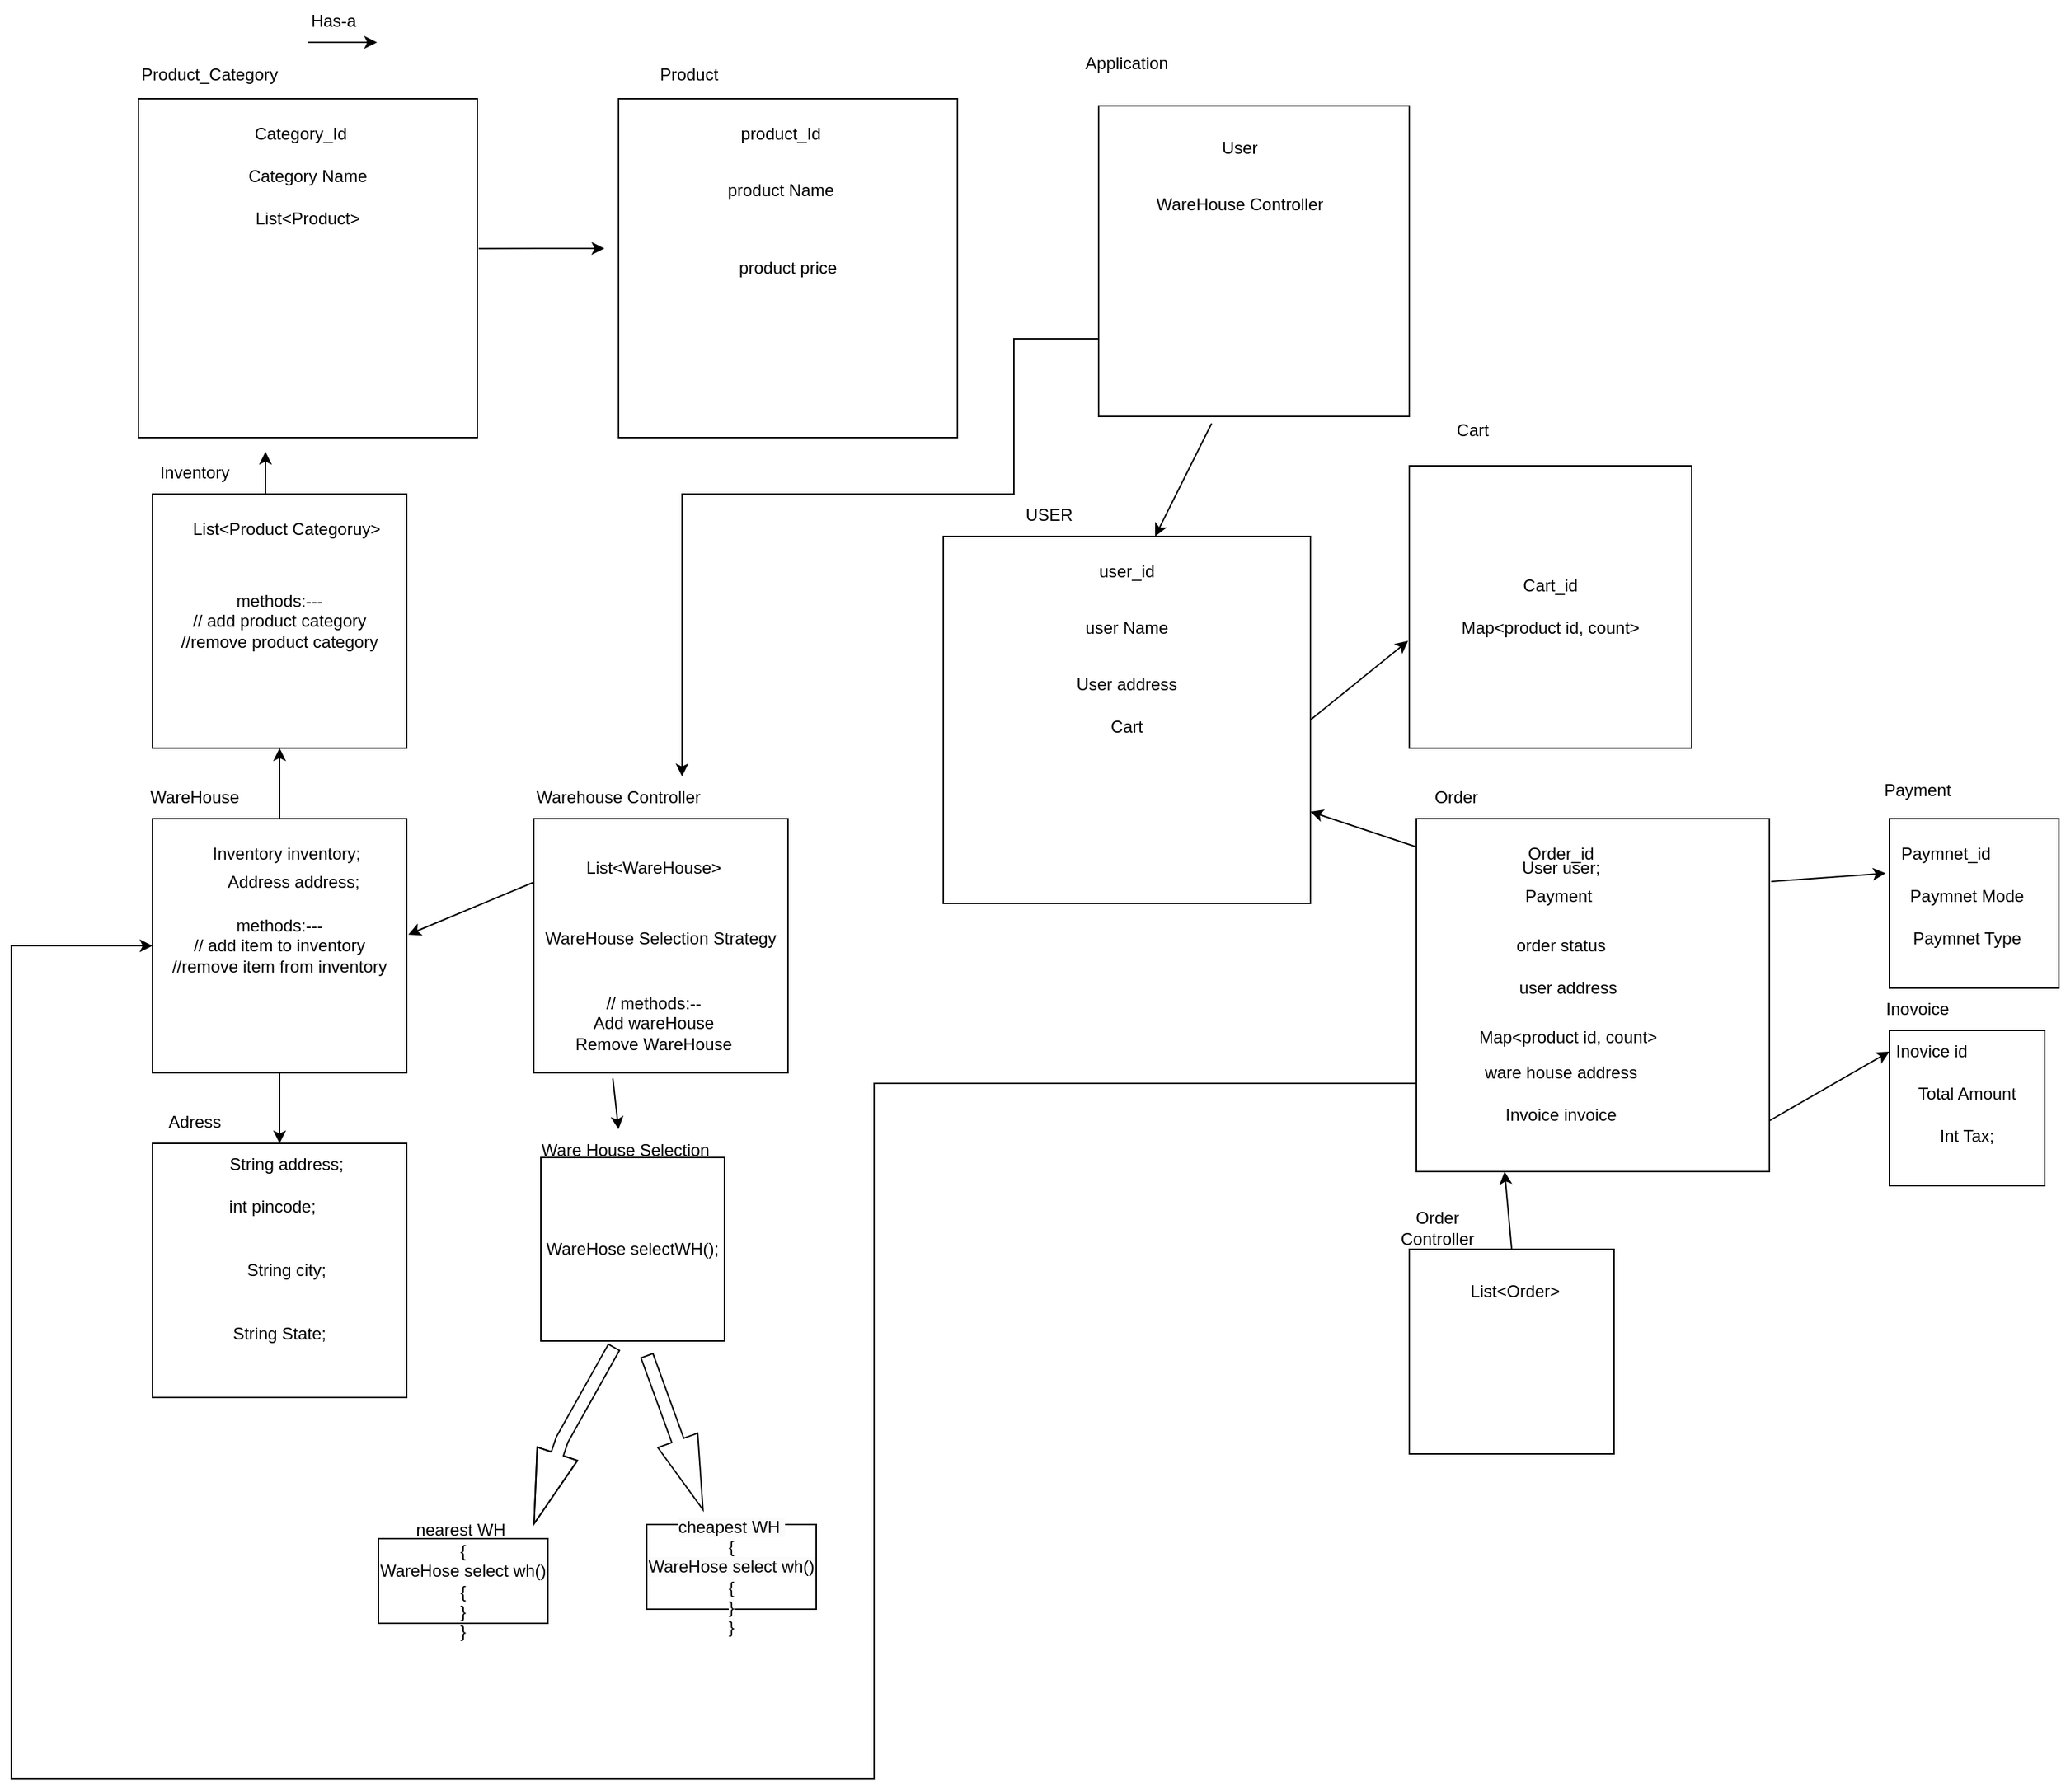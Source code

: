 <mxfile version="21.5.0" type="github">
  <diagram name="Page-1" id="deiKwOPjDkKqvRi5309D">
    <mxGraphModel dx="880" dy="1584" grid="1" gridSize="10" guides="1" tooltips="1" connect="1" arrows="1" fold="1" page="1" pageScale="1" pageWidth="850" pageHeight="1100" math="0" shadow="0">
      <root>
        <mxCell id="0" />
        <mxCell id="1" parent="0" />
        <mxCell id="OI6TuoTH3LYQ655Bs1VF-2" value="" style="whiteSpace=wrap;html=1;aspect=fixed;" parent="1" vertex="1">
          <mxGeometry x="110" y="60" width="240" height="240" as="geometry" />
        </mxCell>
        <mxCell id="OI6TuoTH3LYQ655Bs1VF-4" value="Product_Category" style="text;html=1;align=center;verticalAlign=middle;resizable=0;points=[];autosize=1;strokeColor=none;fillColor=none;" parent="1" vertex="1">
          <mxGeometry x="100" y="28" width="120" height="30" as="geometry" />
        </mxCell>
        <mxCell id="OI6TuoTH3LYQ655Bs1VF-6" value="Category_Id" style="text;html=1;strokeColor=none;fillColor=none;align=center;verticalAlign=middle;whiteSpace=wrap;rounded=0;" parent="1" vertex="1">
          <mxGeometry x="120" y="70" width="210" height="30" as="geometry" />
        </mxCell>
        <mxCell id="OI6TuoTH3LYQ655Bs1VF-7" value="List&amp;lt;Product&amp;gt;" style="text;html=1;strokeColor=none;fillColor=none;align=center;verticalAlign=middle;whiteSpace=wrap;rounded=0;" parent="1" vertex="1">
          <mxGeometry x="125" y="130" width="210" height="30" as="geometry" />
        </mxCell>
        <mxCell id="OI6TuoTH3LYQ655Bs1VF-8" value="Category Name" style="text;html=1;strokeColor=none;fillColor=none;align=center;verticalAlign=middle;whiteSpace=wrap;rounded=0;" parent="1" vertex="1">
          <mxGeometry x="125" y="100" width="210" height="30" as="geometry" />
        </mxCell>
        <mxCell id="OI6TuoTH3LYQ655Bs1VF-11" value="" style="whiteSpace=wrap;html=1;aspect=fixed;" parent="1" vertex="1">
          <mxGeometry x="450" y="60" width="240" height="240" as="geometry" />
        </mxCell>
        <mxCell id="OI6TuoTH3LYQ655Bs1VF-12" value="Product" style="text;html=1;strokeColor=none;fillColor=none;align=center;verticalAlign=middle;whiteSpace=wrap;rounded=0;" parent="1" vertex="1">
          <mxGeometry x="470" y="28" width="60" height="30" as="geometry" />
        </mxCell>
        <mxCell id="OI6TuoTH3LYQ655Bs1VF-13" value="product_Id" style="text;html=1;strokeColor=none;fillColor=none;align=center;verticalAlign=middle;whiteSpace=wrap;rounded=0;" parent="1" vertex="1">
          <mxGeometry x="480" y="65" width="170" height="40" as="geometry" />
        </mxCell>
        <mxCell id="OI6TuoTH3LYQ655Bs1VF-14" value="product Name" style="text;html=1;strokeColor=none;fillColor=none;align=center;verticalAlign=middle;whiteSpace=wrap;rounded=0;" parent="1" vertex="1">
          <mxGeometry x="480" y="105" width="170" height="40" as="geometry" />
        </mxCell>
        <mxCell id="OI6TuoTH3LYQ655Bs1VF-15" value="product price" style="text;html=1;strokeColor=none;fillColor=none;align=center;verticalAlign=middle;whiteSpace=wrap;rounded=0;" parent="1" vertex="1">
          <mxGeometry x="485" y="160" width="170" height="40" as="geometry" />
        </mxCell>
        <mxCell id="OI6TuoTH3LYQ655Bs1VF-17" style="edgeStyle=orthogonalEdgeStyle;rounded=0;orthogonalLoop=1;jettySize=auto;html=1;exitX=0.5;exitY=1;exitDx=0;exitDy=0;" parent="1" source="OI6TuoTH3LYQ655Bs1VF-2" target="OI6TuoTH3LYQ655Bs1VF-2" edge="1">
          <mxGeometry relative="1" as="geometry" />
        </mxCell>
        <mxCell id="OI6TuoTH3LYQ655Bs1VF-18" value="" style="endArrow=classic;html=1;rounded=0;exitX=1.004;exitY=0.442;exitDx=0;exitDy=0;exitPerimeter=0;" parent="1" source="OI6TuoTH3LYQ655Bs1VF-2" edge="1">
          <mxGeometry width="50" height="50" relative="1" as="geometry">
            <mxPoint x="400" y="280" as="sourcePoint" />
            <mxPoint x="440" y="166" as="targetPoint" />
          </mxGeometry>
        </mxCell>
        <mxCell id="OI6TuoTH3LYQ655Bs1VF-19" value="" style="endArrow=classic;html=1;rounded=0;exitX=1.004;exitY=0.442;exitDx=0;exitDy=0;exitPerimeter=0;" parent="1" target="OI6TuoTH3LYQ655Bs1VF-20" edge="1">
          <mxGeometry width="50" height="50" relative="1" as="geometry">
            <mxPoint x="230" y="20" as="sourcePoint" />
            <mxPoint x="319" y="20" as="targetPoint" />
            <Array as="points">
              <mxPoint x="279" y="20" />
            </Array>
          </mxGeometry>
        </mxCell>
        <mxCell id="OI6TuoTH3LYQ655Bs1VF-20" value="Has-a&amp;nbsp;" style="text;html=1;strokeColor=none;fillColor=none;align=center;verticalAlign=middle;whiteSpace=wrap;rounded=0;" parent="1" vertex="1">
          <mxGeometry x="220" y="-10" width="60" height="30" as="geometry" />
        </mxCell>
        <mxCell id="OI6TuoTH3LYQ655Bs1VF-21" value="methods:---&lt;br&gt;// add product category&lt;br&gt;//remove product category" style="whiteSpace=wrap;html=1;aspect=fixed;" parent="1" vertex="1">
          <mxGeometry x="120" y="340" width="180" height="180" as="geometry" />
        </mxCell>
        <mxCell id="OI6TuoTH3LYQ655Bs1VF-22" value="Inventory" style="text;html=1;strokeColor=none;fillColor=none;align=center;verticalAlign=middle;whiteSpace=wrap;rounded=0;" parent="1" vertex="1">
          <mxGeometry x="120" y="310" width="60" height="30" as="geometry" />
        </mxCell>
        <mxCell id="OI6TuoTH3LYQ655Bs1VF-23" value="List&amp;lt;Product Categoruy&amp;gt;" style="text;html=1;strokeColor=none;fillColor=none;align=center;verticalAlign=middle;whiteSpace=wrap;rounded=0;" parent="1" vertex="1">
          <mxGeometry x="140" y="350" width="150" height="30" as="geometry" />
        </mxCell>
        <mxCell id="OI6TuoTH3LYQ655Bs1VF-24" value="" style="endArrow=classic;html=1;rounded=0;" parent="1" edge="1">
          <mxGeometry width="50" height="50" relative="1" as="geometry">
            <mxPoint x="200" y="340" as="sourcePoint" />
            <mxPoint x="200" y="310" as="targetPoint" />
          </mxGeometry>
        </mxCell>
        <mxCell id="OI6TuoTH3LYQ655Bs1VF-25" value="methods:---&lt;br&gt;// add item to inventory&lt;br&gt;//remove item from inventory" style="whiteSpace=wrap;html=1;aspect=fixed;" parent="1" vertex="1">
          <mxGeometry x="120" y="570" width="180" height="180" as="geometry" />
        </mxCell>
        <mxCell id="OI6TuoTH3LYQ655Bs1VF-27" value="" style="endArrow=classic;html=1;rounded=0;exitX=0.5;exitY=0;exitDx=0;exitDy=0;entryX=0.5;entryY=1;entryDx=0;entryDy=0;" parent="1" source="OI6TuoTH3LYQ655Bs1VF-25" target="OI6TuoTH3LYQ655Bs1VF-21" edge="1">
          <mxGeometry width="50" height="50" relative="1" as="geometry">
            <mxPoint x="210" y="350" as="sourcePoint" />
            <mxPoint x="410" y="450" as="targetPoint" />
          </mxGeometry>
        </mxCell>
        <mxCell id="OI6TuoTH3LYQ655Bs1VF-28" value="WareHouse" style="text;html=1;strokeColor=none;fillColor=none;align=center;verticalAlign=middle;whiteSpace=wrap;rounded=0;" parent="1" vertex="1">
          <mxGeometry x="100" y="540" width="100" height="30" as="geometry" />
        </mxCell>
        <mxCell id="OI6TuoTH3LYQ655Bs1VF-29" value="Inventory inventory;" style="text;html=1;strokeColor=none;fillColor=none;align=center;verticalAlign=middle;whiteSpace=wrap;rounded=0;" parent="1" vertex="1">
          <mxGeometry x="140" y="580" width="150" height="30" as="geometry" />
        </mxCell>
        <mxCell id="OI6TuoTH3LYQ655Bs1VF-30" value="Address address;" style="text;html=1;strokeColor=none;fillColor=none;align=center;verticalAlign=middle;whiteSpace=wrap;rounded=0;" parent="1" vertex="1">
          <mxGeometry x="160" y="600" width="120" height="30" as="geometry" />
        </mxCell>
        <mxCell id="OI6TuoTH3LYQ655Bs1VF-31" value="" style="whiteSpace=wrap;html=1;aspect=fixed;" parent="1" vertex="1">
          <mxGeometry x="120" y="800" width="180" height="180" as="geometry" />
        </mxCell>
        <mxCell id="OI6TuoTH3LYQ655Bs1VF-32" value="Adress" style="text;html=1;strokeColor=none;fillColor=none;align=center;verticalAlign=middle;whiteSpace=wrap;rounded=0;" parent="1" vertex="1">
          <mxGeometry x="120" y="770" width="60" height="30" as="geometry" />
        </mxCell>
        <mxCell id="OI6TuoTH3LYQ655Bs1VF-33" value="" style="endArrow=classic;html=1;rounded=0;exitX=0.5;exitY=1;exitDx=0;exitDy=0;entryX=0.5;entryY=0;entryDx=0;entryDy=0;" parent="1" source="OI6TuoTH3LYQ655Bs1VF-25" target="OI6TuoTH3LYQ655Bs1VF-31" edge="1">
          <mxGeometry width="50" height="50" relative="1" as="geometry">
            <mxPoint x="400" y="980" as="sourcePoint" />
            <mxPoint x="450" y="930" as="targetPoint" />
          </mxGeometry>
        </mxCell>
        <mxCell id="OI6TuoTH3LYQ655Bs1VF-34" value="String address;" style="text;html=1;strokeColor=none;fillColor=none;align=center;verticalAlign=middle;whiteSpace=wrap;rounded=0;" parent="1" vertex="1">
          <mxGeometry x="140" y="800" width="150" height="30" as="geometry" />
        </mxCell>
        <mxCell id="OI6TuoTH3LYQ655Bs1VF-35" value="int pincode;" style="text;html=1;strokeColor=none;fillColor=none;align=center;verticalAlign=middle;whiteSpace=wrap;rounded=0;" parent="1" vertex="1">
          <mxGeometry x="130" y="830" width="150" height="30" as="geometry" />
        </mxCell>
        <mxCell id="OI6TuoTH3LYQ655Bs1VF-36" value="String city;" style="text;html=1;strokeColor=none;fillColor=none;align=center;verticalAlign=middle;whiteSpace=wrap;rounded=0;" parent="1" vertex="1">
          <mxGeometry x="140" y="875" width="150" height="30" as="geometry" />
        </mxCell>
        <mxCell id="OI6TuoTH3LYQ655Bs1VF-37" value="String State;" style="text;html=1;strokeColor=none;fillColor=none;align=center;verticalAlign=middle;whiteSpace=wrap;rounded=0;" parent="1" vertex="1">
          <mxGeometry x="135" y="920" width="150" height="30" as="geometry" />
        </mxCell>
        <mxCell id="OI6TuoTH3LYQ655Bs1VF-38" value="" style="whiteSpace=wrap;html=1;aspect=fixed;" parent="1" vertex="1">
          <mxGeometry x="390" y="570" width="180" height="180" as="geometry" />
        </mxCell>
        <mxCell id="OI6TuoTH3LYQ655Bs1VF-39" value="Warehouse Controller" style="text;html=1;strokeColor=none;fillColor=none;align=center;verticalAlign=middle;whiteSpace=wrap;rounded=0;" parent="1" vertex="1">
          <mxGeometry x="360" y="540" width="180" height="30" as="geometry" />
        </mxCell>
        <mxCell id="OI6TuoTH3LYQ655Bs1VF-40" value="WareHouse Selection Strategy" style="text;html=1;strokeColor=none;fillColor=none;align=center;verticalAlign=middle;whiteSpace=wrap;rounded=0;" parent="1" vertex="1">
          <mxGeometry x="395" y="640" width="170" height="30" as="geometry" />
        </mxCell>
        <mxCell id="OI6TuoTH3LYQ655Bs1VF-41" value="List&amp;lt;WareHouse&amp;gt;" style="text;html=1;strokeColor=none;fillColor=none;align=center;verticalAlign=middle;whiteSpace=wrap;rounded=0;" parent="1" vertex="1">
          <mxGeometry x="400" y="590" width="150" height="30" as="geometry" />
        </mxCell>
        <mxCell id="OI6TuoTH3LYQ655Bs1VF-42" value="// methods:--&lt;br&gt;Add wareHouse&lt;br&gt;Remove WareHouse" style="text;html=1;strokeColor=none;fillColor=none;align=center;verticalAlign=middle;whiteSpace=wrap;rounded=0;" parent="1" vertex="1">
          <mxGeometry x="395" y="700" width="160" height="30" as="geometry" />
        </mxCell>
        <mxCell id="OI6TuoTH3LYQ655Bs1VF-44" value="" style="endArrow=classic;html=1;rounded=0;entryX=1.006;entryY=0.456;entryDx=0;entryDy=0;entryPerimeter=0;exitX=0;exitY=0.25;exitDx=0;exitDy=0;" parent="1" source="OI6TuoTH3LYQ655Bs1VF-38" target="OI6TuoTH3LYQ655Bs1VF-25" edge="1">
          <mxGeometry width="50" height="50" relative="1" as="geometry">
            <mxPoint x="400" y="800" as="sourcePoint" />
            <mxPoint x="450" y="750" as="targetPoint" />
          </mxGeometry>
        </mxCell>
        <mxCell id="OI6TuoTH3LYQ655Bs1VF-45" value="WareHose selectWH();" style="whiteSpace=wrap;html=1;aspect=fixed;" parent="1" vertex="1">
          <mxGeometry x="395" y="810" width="130" height="130" as="geometry" />
        </mxCell>
        <mxCell id="OI6TuoTH3LYQ655Bs1VF-46" value="Ware House Selection" style="text;html=1;strokeColor=none;fillColor=none;align=center;verticalAlign=middle;whiteSpace=wrap;rounded=0;" parent="1" vertex="1">
          <mxGeometry x="390" y="790" width="130" height="30" as="geometry" />
        </mxCell>
        <mxCell id="OI6TuoTH3LYQ655Bs1VF-47" value="" style="shape=flexArrow;endArrow=classic;html=1;rounded=0;width=9;endSize=17.09;exitX=0.4;exitY=1.031;exitDx=0;exitDy=0;exitPerimeter=0;" parent="1" source="OI6TuoTH3LYQ655Bs1VF-45" edge="1">
          <mxGeometry width="50" height="50" relative="1" as="geometry">
            <mxPoint x="410" y="890" as="sourcePoint" />
            <mxPoint x="390" y="1070" as="targetPoint" />
            <Array as="points">
              <mxPoint x="410" y="1010" />
            </Array>
          </mxGeometry>
        </mxCell>
        <mxCell id="OI6TuoTH3LYQ655Bs1VF-48" value="" style="shape=flexArrow;endArrow=classic;html=1;rounded=0;width=9;endSize=17.09;exitX=0.4;exitY=1.031;exitDx=0;exitDy=0;exitPerimeter=0;" parent="1" edge="1">
          <mxGeometry width="50" height="50" relative="1" as="geometry">
            <mxPoint x="470" y="950" as="sourcePoint" />
            <mxPoint x="510" y="1060" as="targetPoint" />
            <Array as="points" />
          </mxGeometry>
        </mxCell>
        <mxCell id="OI6TuoTH3LYQ655Bs1VF-49" value="nearest WH&amp;nbsp;&lt;br&gt;{&lt;br&gt;WareHose select wh()&lt;br&gt;{&lt;br&gt;}&lt;br&gt;}" style="rounded=0;whiteSpace=wrap;html=1;" parent="1" vertex="1">
          <mxGeometry x="280" y="1080" width="120" height="60" as="geometry" />
        </mxCell>
        <mxCell id="OI6TuoTH3LYQ655Bs1VF-51" value="&lt;br&gt;&lt;span style=&quot;color: rgb(0, 0, 0); font-family: Helvetica; font-size: 12px; font-style: normal; font-variant-ligatures: normal; font-variant-caps: normal; font-weight: 400; letter-spacing: normal; orphans: 2; text-align: center; text-indent: 0px; text-transform: none; widows: 2; word-spacing: 0px; -webkit-text-stroke-width: 0px; background-color: rgb(251, 251, 251); text-decoration-thickness: initial; text-decoration-style: initial; text-decoration-color: initial; float: none; display: inline !important;&quot;&gt;cheapest WH&amp;nbsp;&lt;/span&gt;&lt;br style=&quot;border-color: var(--border-color); color: rgb(0, 0, 0); font-family: Helvetica; font-size: 12px; font-style: normal; font-variant-ligatures: normal; font-variant-caps: normal; font-weight: 400; letter-spacing: normal; orphans: 2; text-align: center; text-indent: 0px; text-transform: none; widows: 2; word-spacing: 0px; -webkit-text-stroke-width: 0px; background-color: rgb(251, 251, 251); text-decoration-thickness: initial; text-decoration-style: initial; text-decoration-color: initial;&quot;&gt;&lt;span style=&quot;color: rgb(0, 0, 0); font-family: Helvetica; font-size: 12px; font-style: normal; font-variant-ligatures: normal; font-variant-caps: normal; font-weight: 400; letter-spacing: normal; orphans: 2; text-align: center; text-indent: 0px; text-transform: none; widows: 2; word-spacing: 0px; -webkit-text-stroke-width: 0px; background-color: rgb(251, 251, 251); text-decoration-thickness: initial; text-decoration-style: initial; text-decoration-color: initial; float: none; display: inline !important;&quot;&gt;{&lt;/span&gt;&lt;br style=&quot;border-color: var(--border-color); color: rgb(0, 0, 0); font-family: Helvetica; font-size: 12px; font-style: normal; font-variant-ligatures: normal; font-variant-caps: normal; font-weight: 400; letter-spacing: normal; orphans: 2; text-align: center; text-indent: 0px; text-transform: none; widows: 2; word-spacing: 0px; -webkit-text-stroke-width: 0px; background-color: rgb(251, 251, 251); text-decoration-thickness: initial; text-decoration-style: initial; text-decoration-color: initial;&quot;&gt;&lt;span style=&quot;color: rgb(0, 0, 0); font-family: Helvetica; font-size: 12px; font-style: normal; font-variant-ligatures: normal; font-variant-caps: normal; font-weight: 400; letter-spacing: normal; orphans: 2; text-align: center; text-indent: 0px; text-transform: none; widows: 2; word-spacing: 0px; -webkit-text-stroke-width: 0px; background-color: rgb(251, 251, 251); text-decoration-thickness: initial; text-decoration-style: initial; text-decoration-color: initial; float: none; display: inline !important;&quot;&gt;WareHose select wh()&lt;/span&gt;&lt;br style=&quot;border-color: var(--border-color); color: rgb(0, 0, 0); font-family: Helvetica; font-size: 12px; font-style: normal; font-variant-ligatures: normal; font-variant-caps: normal; font-weight: 400; letter-spacing: normal; orphans: 2; text-align: center; text-indent: 0px; text-transform: none; widows: 2; word-spacing: 0px; -webkit-text-stroke-width: 0px; background-color: rgb(251, 251, 251); text-decoration-thickness: initial; text-decoration-style: initial; text-decoration-color: initial;&quot;&gt;&lt;span style=&quot;color: rgb(0, 0, 0); font-family: Helvetica; font-size: 12px; font-style: normal; font-variant-ligatures: normal; font-variant-caps: normal; font-weight: 400; letter-spacing: normal; orphans: 2; text-align: center; text-indent: 0px; text-transform: none; widows: 2; word-spacing: 0px; -webkit-text-stroke-width: 0px; background-color: rgb(251, 251, 251); text-decoration-thickness: initial; text-decoration-style: initial; text-decoration-color: initial; float: none; display: inline !important;&quot;&gt;{&lt;/span&gt;&lt;br style=&quot;border-color: var(--border-color); color: rgb(0, 0, 0); font-family: Helvetica; font-size: 12px; font-style: normal; font-variant-ligatures: normal; font-variant-caps: normal; font-weight: 400; letter-spacing: normal; orphans: 2; text-align: center; text-indent: 0px; text-transform: none; widows: 2; word-spacing: 0px; -webkit-text-stroke-width: 0px; background-color: rgb(251, 251, 251); text-decoration-thickness: initial; text-decoration-style: initial; text-decoration-color: initial;&quot;&gt;&lt;span style=&quot;color: rgb(0, 0, 0); font-family: Helvetica; font-size: 12px; font-style: normal; font-variant-ligatures: normal; font-variant-caps: normal; font-weight: 400; letter-spacing: normal; orphans: 2; text-align: center; text-indent: 0px; text-transform: none; widows: 2; word-spacing: 0px; -webkit-text-stroke-width: 0px; background-color: rgb(251, 251, 251); text-decoration-thickness: initial; text-decoration-style: initial; text-decoration-color: initial; float: none; display: inline !important;&quot;&gt;}&lt;/span&gt;&lt;br style=&quot;border-color: var(--border-color); color: rgb(0, 0, 0); font-family: Helvetica; font-size: 12px; font-style: normal; font-variant-ligatures: normal; font-variant-caps: normal; font-weight: 400; letter-spacing: normal; orphans: 2; text-align: center; text-indent: 0px; text-transform: none; widows: 2; word-spacing: 0px; -webkit-text-stroke-width: 0px; background-color: rgb(251, 251, 251); text-decoration-thickness: initial; text-decoration-style: initial; text-decoration-color: initial;&quot;&gt;&lt;span style=&quot;color: rgb(0, 0, 0); font-family: Helvetica; font-size: 12px; font-style: normal; font-variant-ligatures: normal; font-variant-caps: normal; font-weight: 400; letter-spacing: normal; orphans: 2; text-align: center; text-indent: 0px; text-transform: none; widows: 2; word-spacing: 0px; -webkit-text-stroke-width: 0px; background-color: rgb(251, 251, 251); text-decoration-thickness: initial; text-decoration-style: initial; text-decoration-color: initial; float: none; display: inline !important;&quot;&gt;}&lt;/span&gt;&lt;br&gt;" style="rounded=0;whiteSpace=wrap;html=1;" parent="1" vertex="1">
          <mxGeometry x="470" y="1070" width="120" height="60" as="geometry" />
        </mxCell>
        <mxCell id="OI6TuoTH3LYQ655Bs1VF-52" value="" style="endArrow=classic;html=1;rounded=0;exitX=0.311;exitY=1.022;exitDx=0;exitDy=0;exitPerimeter=0;" parent="1" source="OI6TuoTH3LYQ655Bs1VF-38" edge="1">
          <mxGeometry width="50" height="50" relative="1" as="geometry">
            <mxPoint x="400" y="840" as="sourcePoint" />
            <mxPoint x="450" y="790" as="targetPoint" />
          </mxGeometry>
        </mxCell>
        <mxCell id="OI6TuoTH3LYQ655Bs1VF-53" style="edgeStyle=orthogonalEdgeStyle;rounded=0;orthogonalLoop=1;jettySize=auto;html=1;exitX=0.5;exitY=1;exitDx=0;exitDy=0;" parent="1" source="OI6TuoTH3LYQ655Bs1VF-11" target="OI6TuoTH3LYQ655Bs1VF-11" edge="1">
          <mxGeometry relative="1" as="geometry" />
        </mxCell>
        <mxCell id="TSHtxzfvW_aCyL66SPKD-1" value="" style="whiteSpace=wrap;html=1;aspect=fixed;" parent="1" vertex="1">
          <mxGeometry x="680" y="370" width="260" height="260" as="geometry" />
        </mxCell>
        <mxCell id="TSHtxzfvW_aCyL66SPKD-2" value="user_id" style="text;html=1;strokeColor=none;fillColor=none;align=center;verticalAlign=middle;whiteSpace=wrap;rounded=0;" parent="1" vertex="1">
          <mxGeometry x="690" y="380" width="240" height="30" as="geometry" />
        </mxCell>
        <mxCell id="TSHtxzfvW_aCyL66SPKD-3" value="user Name" style="text;html=1;strokeColor=none;fillColor=none;align=center;verticalAlign=middle;whiteSpace=wrap;rounded=0;" parent="1" vertex="1">
          <mxGeometry x="690" y="420" width="240" height="30" as="geometry" />
        </mxCell>
        <mxCell id="TSHtxzfvW_aCyL66SPKD-4" value="User address" style="text;html=1;strokeColor=none;fillColor=none;align=center;verticalAlign=middle;whiteSpace=wrap;rounded=0;" parent="1" vertex="1">
          <mxGeometry x="690" y="460" width="240" height="30" as="geometry" />
        </mxCell>
        <mxCell id="TSHtxzfvW_aCyL66SPKD-5" value="Cart" style="text;html=1;strokeColor=none;fillColor=none;align=center;verticalAlign=middle;whiteSpace=wrap;rounded=0;" parent="1" vertex="1">
          <mxGeometry x="690" y="490" width="240" height="30" as="geometry" />
        </mxCell>
        <mxCell id="TSHtxzfvW_aCyL66SPKD-10" value="USER" style="text;html=1;strokeColor=none;fillColor=none;align=center;verticalAlign=middle;whiteSpace=wrap;rounded=0;" parent="1" vertex="1">
          <mxGeometry x="680" y="340" width="150" height="30" as="geometry" />
        </mxCell>
        <mxCell id="TSHtxzfvW_aCyL66SPKD-12" value="" style="whiteSpace=wrap;html=1;aspect=fixed;" parent="1" vertex="1">
          <mxGeometry x="1010" y="320" width="200" height="200" as="geometry" />
        </mxCell>
        <mxCell id="TSHtxzfvW_aCyL66SPKD-14" value="Cart_id" style="text;html=1;strokeColor=none;fillColor=none;align=center;verticalAlign=middle;whiteSpace=wrap;rounded=0;" parent="1" vertex="1">
          <mxGeometry x="1000" y="390" width="220" height="30" as="geometry" />
        </mxCell>
        <mxCell id="TSHtxzfvW_aCyL66SPKD-15" value="Map&amp;lt;product id, count&amp;gt;" style="text;html=1;strokeColor=none;fillColor=none;align=center;verticalAlign=middle;whiteSpace=wrap;rounded=0;" parent="1" vertex="1">
          <mxGeometry x="1000" y="420" width="220" height="30" as="geometry" />
        </mxCell>
        <mxCell id="TSHtxzfvW_aCyL66SPKD-16" value="" style="endArrow=classic;html=1;rounded=0;entryX=-0.004;entryY=0.62;entryDx=0;entryDy=0;entryPerimeter=0;exitX=1;exitY=0.5;exitDx=0;exitDy=0;" parent="1" source="TSHtxzfvW_aCyL66SPKD-1" target="TSHtxzfvW_aCyL66SPKD-12" edge="1">
          <mxGeometry width="50" height="50" relative="1" as="geometry">
            <mxPoint x="850" y="450" as="sourcePoint" />
            <mxPoint x="900" y="400" as="targetPoint" />
          </mxGeometry>
        </mxCell>
        <mxCell id="TSHtxzfvW_aCyL66SPKD-17" value="Cart" style="text;html=1;strokeColor=none;fillColor=none;align=center;verticalAlign=middle;whiteSpace=wrap;rounded=0;" parent="1" vertex="1">
          <mxGeometry x="1000" y="270" width="110" height="50" as="geometry" />
        </mxCell>
        <mxCell id="TSHtxzfvW_aCyL66SPKD-47" style="edgeStyle=orthogonalEdgeStyle;rounded=0;orthogonalLoop=1;jettySize=auto;html=1;exitX=0;exitY=0.75;exitDx=0;exitDy=0;entryX=0;entryY=0.5;entryDx=0;entryDy=0;" parent="1" source="TSHtxzfvW_aCyL66SPKD-18" target="OI6TuoTH3LYQ655Bs1VF-25" edge="1">
          <mxGeometry relative="1" as="geometry">
            <mxPoint x="20" y="650" as="targetPoint" />
            <Array as="points">
              <mxPoint x="631" y="758" />
              <mxPoint x="631" y="1250" />
              <mxPoint x="20" y="1250" />
              <mxPoint x="20" y="660" />
            </Array>
          </mxGeometry>
        </mxCell>
        <mxCell id="TSHtxzfvW_aCyL66SPKD-18" value="" style="whiteSpace=wrap;html=1;aspect=fixed;" parent="1" vertex="1">
          <mxGeometry x="1015" y="570" width="250" height="250" as="geometry" />
        </mxCell>
        <mxCell id="TSHtxzfvW_aCyL66SPKD-19" value="Order&amp;nbsp;" style="text;html=1;strokeColor=none;fillColor=none;align=center;verticalAlign=middle;whiteSpace=wrap;rounded=0;" parent="1" vertex="1">
          <mxGeometry x="1015" y="540" width="60" height="30" as="geometry" />
        </mxCell>
        <mxCell id="TSHtxzfvW_aCyL66SPKD-20" value="Order_id" style="text;html=1;strokeColor=none;fillColor=none;align=center;verticalAlign=middle;whiteSpace=wrap;rounded=0;" parent="1" vertex="1">
          <mxGeometry x="1015" y="580" width="205" height="30" as="geometry" />
        </mxCell>
        <mxCell id="TSHtxzfvW_aCyL66SPKD-21" value="Payment&amp;nbsp;" style="text;html=1;strokeColor=none;fillColor=none;align=center;verticalAlign=middle;whiteSpace=wrap;rounded=0;" parent="1" vertex="1">
          <mxGeometry x="1015" y="610" width="205" height="30" as="geometry" />
        </mxCell>
        <mxCell id="TSHtxzfvW_aCyL66SPKD-22" value="order status" style="text;html=1;strokeColor=none;fillColor=none;align=center;verticalAlign=middle;whiteSpace=wrap;rounded=0;" parent="1" vertex="1">
          <mxGeometry x="1015" y="645" width="205" height="30" as="geometry" />
        </mxCell>
        <mxCell id="TSHtxzfvW_aCyL66SPKD-23" value="user address" style="text;html=1;strokeColor=none;fillColor=none;align=center;verticalAlign=middle;whiteSpace=wrap;rounded=0;" parent="1" vertex="1">
          <mxGeometry x="1020" y="675" width="205" height="30" as="geometry" />
        </mxCell>
        <mxCell id="TSHtxzfvW_aCyL66SPKD-24" value="Map&amp;lt;product id, count&amp;gt;" style="text;html=1;strokeColor=none;fillColor=none;align=center;verticalAlign=middle;whiteSpace=wrap;rounded=0;" parent="1" vertex="1">
          <mxGeometry x="1020" y="710" width="205" height="30" as="geometry" />
        </mxCell>
        <mxCell id="TSHtxzfvW_aCyL66SPKD-25" value="" style="endArrow=classic;html=1;rounded=0;entryX=1;entryY=0.75;entryDx=0;entryDy=0;exitX=0;exitY=0;exitDx=0;exitDy=0;" parent="1" source="TSHtxzfvW_aCyL66SPKD-45" target="TSHtxzfvW_aCyL66SPKD-1" edge="1">
          <mxGeometry width="50" height="50" relative="1" as="geometry">
            <mxPoint x="980" y="640" as="sourcePoint" />
            <mxPoint x="1015" y="595" as="targetPoint" />
          </mxGeometry>
        </mxCell>
        <mxCell id="TSHtxzfvW_aCyL66SPKD-26" value="ware house address" style="text;html=1;strokeColor=none;fillColor=none;align=center;verticalAlign=middle;whiteSpace=wrap;rounded=0;" parent="1" vertex="1">
          <mxGeometry x="1025" y="740" width="185" height="20" as="geometry" />
        </mxCell>
        <mxCell id="TSHtxzfvW_aCyL66SPKD-28" value="Invoice invoice" style="text;html=1;strokeColor=none;fillColor=none;align=center;verticalAlign=middle;whiteSpace=wrap;rounded=0;" parent="1" vertex="1">
          <mxGeometry x="1025" y="770" width="185" height="20" as="geometry" />
        </mxCell>
        <mxCell id="TSHtxzfvW_aCyL66SPKD-29" value="" style="whiteSpace=wrap;html=1;aspect=fixed;" parent="1" vertex="1">
          <mxGeometry x="1350" y="570" width="120" height="120" as="geometry" />
        </mxCell>
        <mxCell id="TSHtxzfvW_aCyL66SPKD-30" value="Payment" style="text;html=1;strokeColor=none;fillColor=none;align=center;verticalAlign=middle;whiteSpace=wrap;rounded=0;" parent="1" vertex="1">
          <mxGeometry x="1340" y="535" width="60" height="30" as="geometry" />
        </mxCell>
        <mxCell id="TSHtxzfvW_aCyL66SPKD-31" value="Paymnet_id" style="text;html=1;strokeColor=none;fillColor=none;align=center;verticalAlign=middle;whiteSpace=wrap;rounded=0;" parent="1" vertex="1">
          <mxGeometry x="1360" y="580" width="60" height="30" as="geometry" />
        </mxCell>
        <mxCell id="TSHtxzfvW_aCyL66SPKD-32" value="Paymnet Mode" style="text;html=1;strokeColor=none;fillColor=none;align=center;verticalAlign=middle;whiteSpace=wrap;rounded=0;" parent="1" vertex="1">
          <mxGeometry x="1360" y="610" width="90" height="30" as="geometry" />
        </mxCell>
        <mxCell id="TSHtxzfvW_aCyL66SPKD-33" value="Paymnet Type" style="text;html=1;strokeColor=none;fillColor=none;align=center;verticalAlign=middle;whiteSpace=wrap;rounded=0;" parent="1" vertex="1">
          <mxGeometry x="1360" y="640" width="90" height="30" as="geometry" />
        </mxCell>
        <mxCell id="TSHtxzfvW_aCyL66SPKD-34" value="" style="endArrow=classic;html=1;rounded=0;entryX=-0.022;entryY=0.322;entryDx=0;entryDy=0;entryPerimeter=0;exitX=1.005;exitY=0.178;exitDx=0;exitDy=0;exitPerimeter=0;" parent="1" source="TSHtxzfvW_aCyL66SPKD-18" target="TSHtxzfvW_aCyL66SPKD-29" edge="1">
          <mxGeometry width="50" height="50" relative="1" as="geometry">
            <mxPoint x="1210" y="700" as="sourcePoint" />
            <mxPoint x="1260" y="650" as="targetPoint" />
          </mxGeometry>
        </mxCell>
        <mxCell id="TSHtxzfvW_aCyL66SPKD-35" value="" style="whiteSpace=wrap;html=1;aspect=fixed;" parent="1" vertex="1">
          <mxGeometry x="1350" y="720" width="110" height="110" as="geometry" />
        </mxCell>
        <mxCell id="TSHtxzfvW_aCyL66SPKD-36" value="Inovoice" style="text;html=1;strokeColor=none;fillColor=none;align=center;verticalAlign=middle;whiteSpace=wrap;rounded=0;" parent="1" vertex="1">
          <mxGeometry x="1330" y="690" width="80" height="30" as="geometry" />
        </mxCell>
        <mxCell id="TSHtxzfvW_aCyL66SPKD-37" value="Inovice id" style="text;html=1;strokeColor=none;fillColor=none;align=center;verticalAlign=middle;whiteSpace=wrap;rounded=0;" parent="1" vertex="1">
          <mxGeometry x="1350" y="720" width="60" height="30" as="geometry" />
        </mxCell>
        <mxCell id="TSHtxzfvW_aCyL66SPKD-38" value="Total Amount" style="text;html=1;strokeColor=none;fillColor=none;align=center;verticalAlign=middle;whiteSpace=wrap;rounded=0;" parent="1" vertex="1">
          <mxGeometry x="1360" y="750" width="90" height="30" as="geometry" />
        </mxCell>
        <mxCell id="TSHtxzfvW_aCyL66SPKD-39" value="Int Tax;" style="text;html=1;strokeColor=none;fillColor=none;align=center;verticalAlign=middle;whiteSpace=wrap;rounded=0;" parent="1" vertex="1">
          <mxGeometry x="1360" y="780" width="90" height="30" as="geometry" />
        </mxCell>
        <mxCell id="TSHtxzfvW_aCyL66SPKD-40" value="" style="endArrow=classic;html=1;rounded=0;exitX=1;exitY=0.856;exitDx=0;exitDy=0;exitPerimeter=0;entryX=0;entryY=0.5;entryDx=0;entryDy=0;" parent="1" source="TSHtxzfvW_aCyL66SPKD-18" target="TSHtxzfvW_aCyL66SPKD-37" edge="1">
          <mxGeometry width="50" height="50" relative="1" as="geometry">
            <mxPoint x="1210" y="700" as="sourcePoint" />
            <mxPoint x="1340" y="740" as="targetPoint" />
          </mxGeometry>
        </mxCell>
        <mxCell id="TSHtxzfvW_aCyL66SPKD-41" value="" style="whiteSpace=wrap;html=1;aspect=fixed;" parent="1" vertex="1">
          <mxGeometry x="1010" y="875" width="145" height="145" as="geometry" />
        </mxCell>
        <mxCell id="TSHtxzfvW_aCyL66SPKD-42" value="Order Controller" style="text;html=1;strokeColor=none;fillColor=none;align=center;verticalAlign=middle;whiteSpace=wrap;rounded=0;" parent="1" vertex="1">
          <mxGeometry x="1000" y="845" width="60" height="30" as="geometry" />
        </mxCell>
        <mxCell id="TSHtxzfvW_aCyL66SPKD-43" value="List&amp;lt;Order&amp;gt;" style="text;html=1;strokeColor=none;fillColor=none;align=center;verticalAlign=middle;whiteSpace=wrap;rounded=0;" parent="1" vertex="1">
          <mxGeometry x="1000" y="890" width="170" height="30" as="geometry" />
        </mxCell>
        <mxCell id="TSHtxzfvW_aCyL66SPKD-44" value="" style="endArrow=classic;html=1;rounded=0;exitX=0.5;exitY=0;exitDx=0;exitDy=0;entryX=0.25;entryY=1;entryDx=0;entryDy=0;" parent="1" source="TSHtxzfvW_aCyL66SPKD-41" target="TSHtxzfvW_aCyL66SPKD-18" edge="1">
          <mxGeometry width="50" height="50" relative="1" as="geometry">
            <mxPoint x="1210" y="810" as="sourcePoint" />
            <mxPoint x="1260" y="760" as="targetPoint" />
          </mxGeometry>
        </mxCell>
        <mxCell id="TSHtxzfvW_aCyL66SPKD-45" value="User user;" style="text;html=1;strokeColor=none;fillColor=none;align=center;verticalAlign=middle;whiteSpace=wrap;rounded=0;" parent="1" vertex="1">
          <mxGeometry x="1015" y="590" width="205" height="30" as="geometry" />
        </mxCell>
        <mxCell id="TSHtxzfvW_aCyL66SPKD-54" style="edgeStyle=orthogonalEdgeStyle;rounded=0;orthogonalLoop=1;jettySize=auto;html=1;exitX=0;exitY=0.75;exitDx=0;exitDy=0;entryX=0.75;entryY=0;entryDx=0;entryDy=0;" parent="1" source="TSHtxzfvW_aCyL66SPKD-49" target="OI6TuoTH3LYQ655Bs1VF-39" edge="1">
          <mxGeometry relative="1" as="geometry">
            <Array as="points">
              <mxPoint x="730" y="230" />
              <mxPoint x="730" y="340" />
              <mxPoint x="495" y="340" />
            </Array>
          </mxGeometry>
        </mxCell>
        <mxCell id="TSHtxzfvW_aCyL66SPKD-49" value="" style="whiteSpace=wrap;html=1;aspect=fixed;" parent="1" vertex="1">
          <mxGeometry x="790" y="65" width="220" height="220" as="geometry" />
        </mxCell>
        <mxCell id="TSHtxzfvW_aCyL66SPKD-50" value="Application" style="text;html=1;strokeColor=none;fillColor=none;align=center;verticalAlign=middle;whiteSpace=wrap;rounded=0;" parent="1" vertex="1">
          <mxGeometry x="780" y="20" width="60" height="30" as="geometry" />
        </mxCell>
        <mxCell id="TSHtxzfvW_aCyL66SPKD-51" value="User" style="text;html=1;strokeColor=none;fillColor=none;align=center;verticalAlign=middle;whiteSpace=wrap;rounded=0;" parent="1" vertex="1">
          <mxGeometry x="800" y="80" width="180" height="30" as="geometry" />
        </mxCell>
        <mxCell id="TSHtxzfvW_aCyL66SPKD-52" value="WareHouse Controller" style="text;html=1;strokeColor=none;fillColor=none;align=center;verticalAlign=middle;whiteSpace=wrap;rounded=0;" parent="1" vertex="1">
          <mxGeometry x="800" y="110" width="180" height="50" as="geometry" />
        </mxCell>
        <mxCell id="TSHtxzfvW_aCyL66SPKD-53" value="" style="endArrow=classic;html=1;rounded=0;entryX=1;entryY=1;entryDx=0;entryDy=0;" parent="1" target="TSHtxzfvW_aCyL66SPKD-10" edge="1">
          <mxGeometry width="50" height="50" relative="1" as="geometry">
            <mxPoint x="870" y="290" as="sourcePoint" />
            <mxPoint x="950" y="270" as="targetPoint" />
          </mxGeometry>
        </mxCell>
      </root>
    </mxGraphModel>
  </diagram>
</mxfile>
